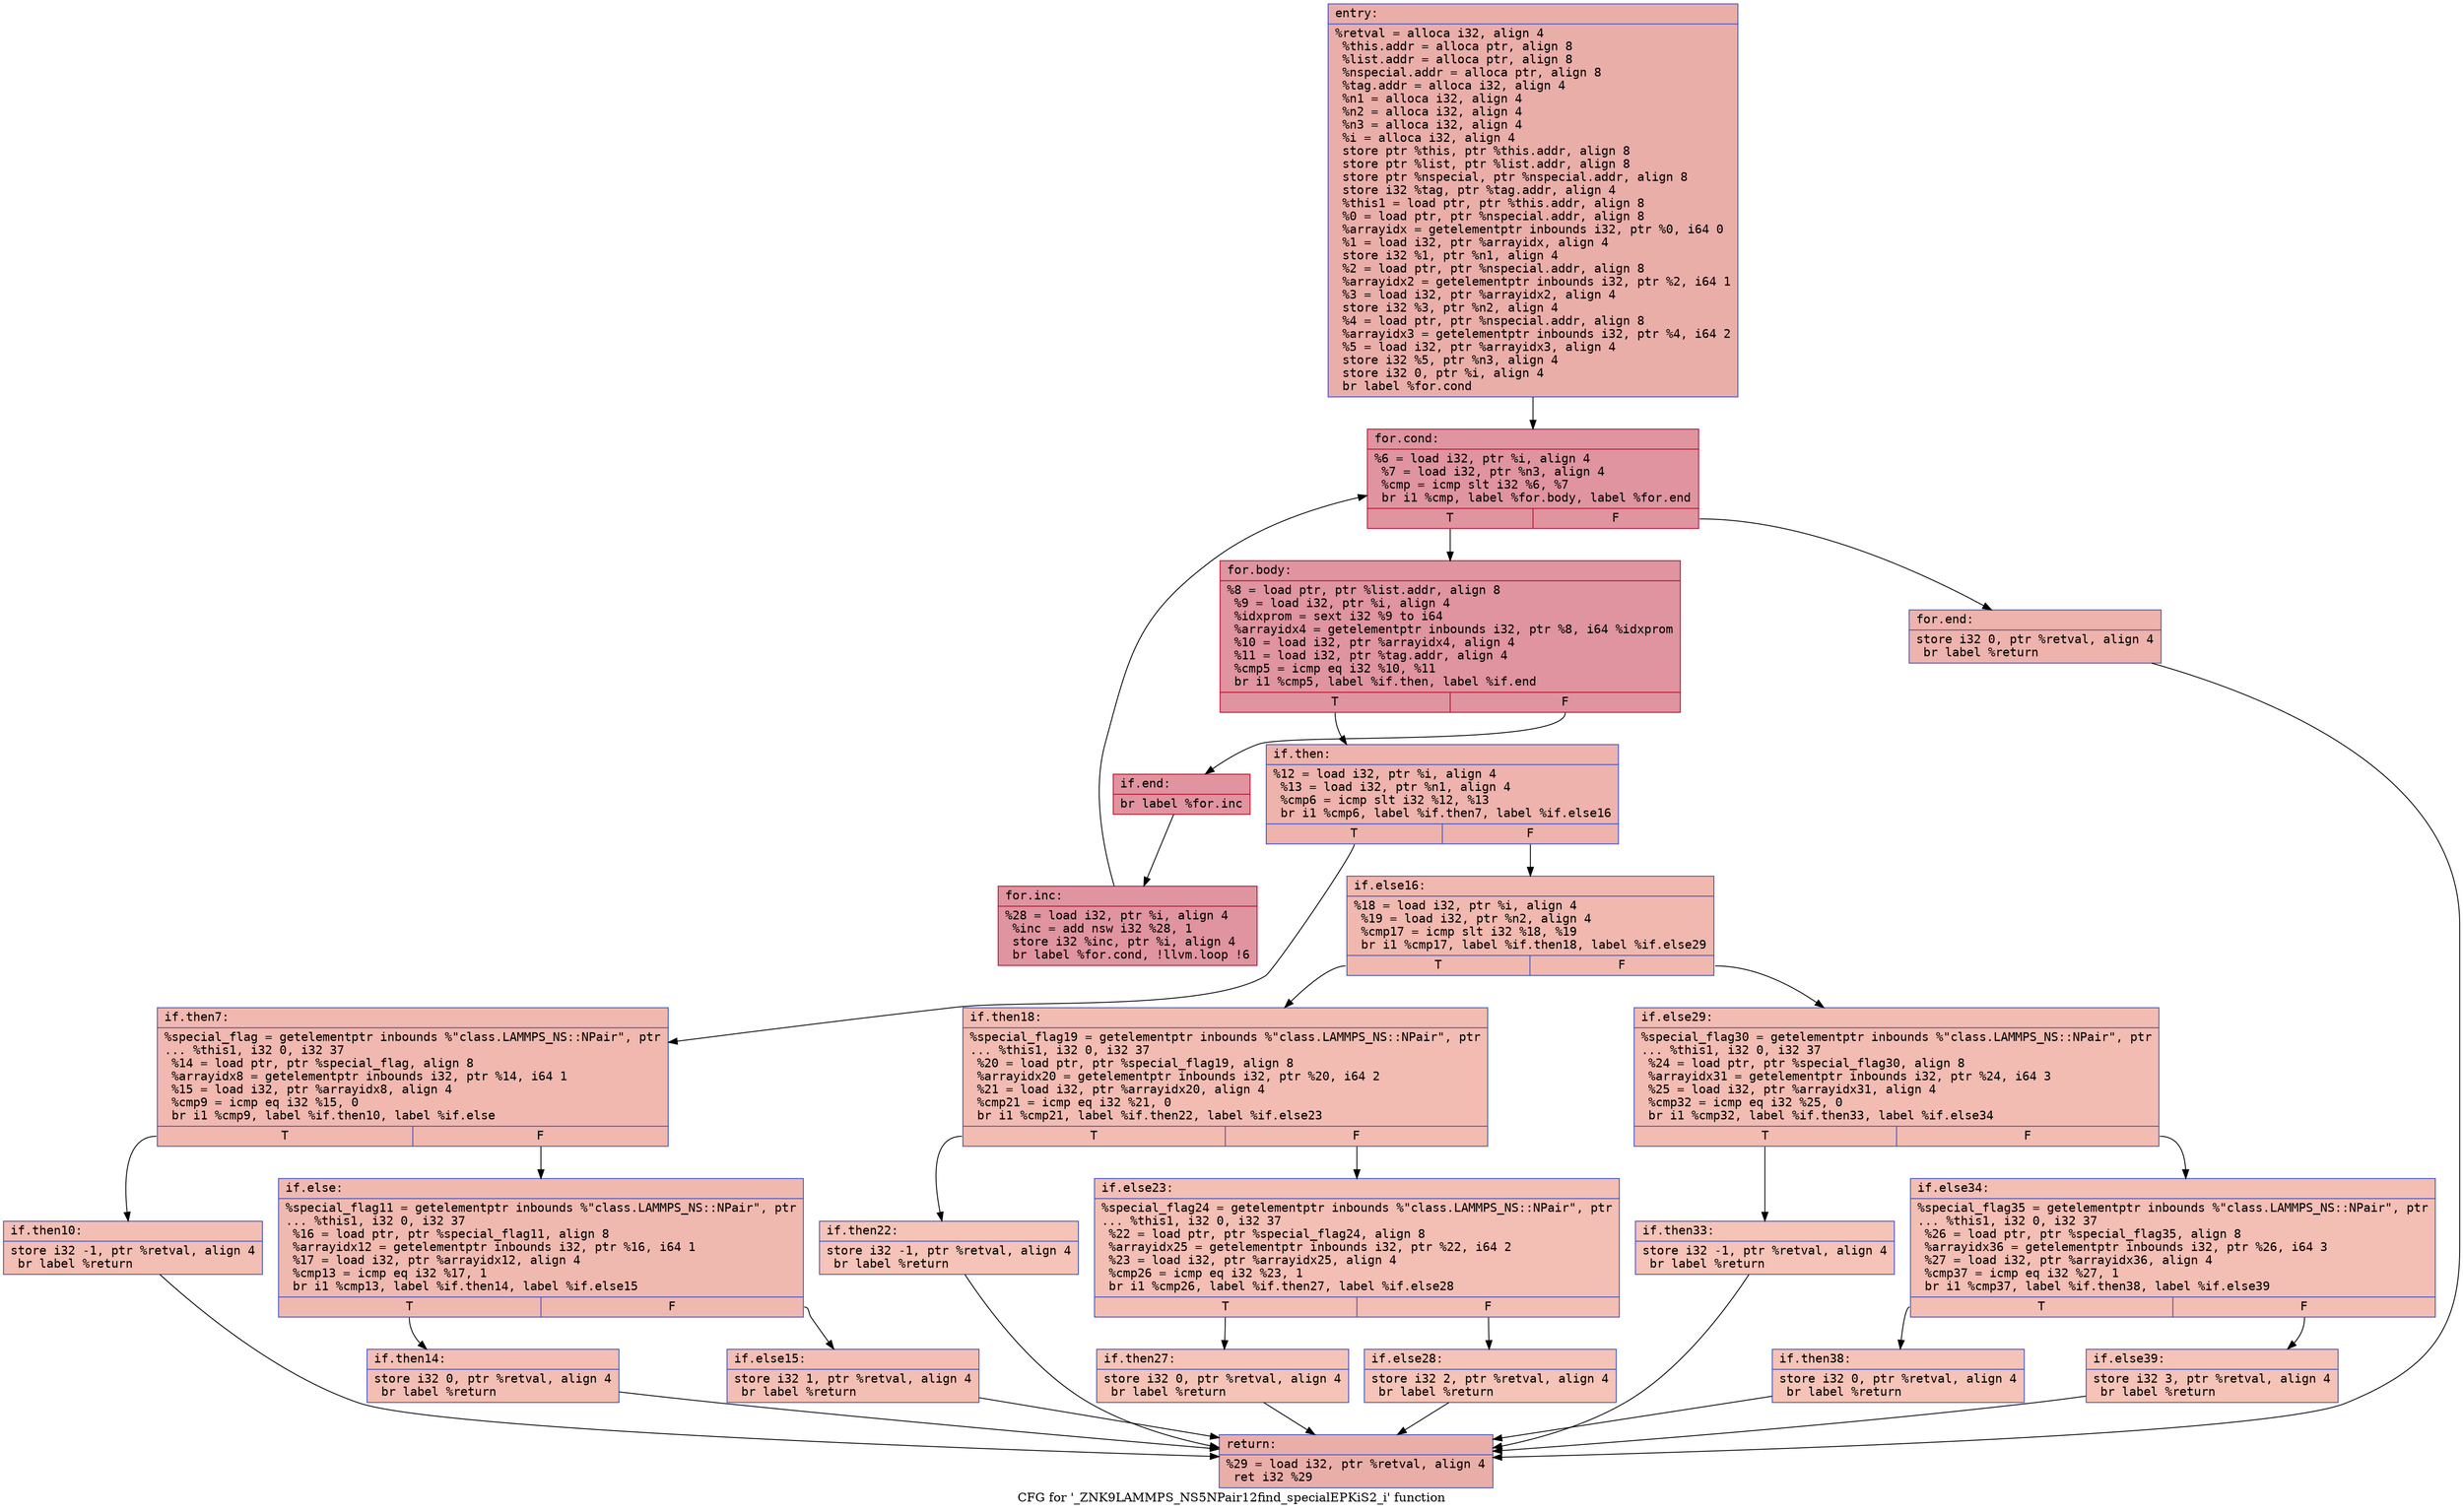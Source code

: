digraph "CFG for '_ZNK9LAMMPS_NS5NPair12find_specialEPKiS2_i' function" {
	label="CFG for '_ZNK9LAMMPS_NS5NPair12find_specialEPKiS2_i' function";

	Node0x563200cf1610 [shape=record,color="#3d50c3ff", style=filled, fillcolor="#d0473d70" fontname="Courier",label="{entry:\l|  %retval = alloca i32, align 4\l  %this.addr = alloca ptr, align 8\l  %list.addr = alloca ptr, align 8\l  %nspecial.addr = alloca ptr, align 8\l  %tag.addr = alloca i32, align 4\l  %n1 = alloca i32, align 4\l  %n2 = alloca i32, align 4\l  %n3 = alloca i32, align 4\l  %i = alloca i32, align 4\l  store ptr %this, ptr %this.addr, align 8\l  store ptr %list, ptr %list.addr, align 8\l  store ptr %nspecial, ptr %nspecial.addr, align 8\l  store i32 %tag, ptr %tag.addr, align 4\l  %this1 = load ptr, ptr %this.addr, align 8\l  %0 = load ptr, ptr %nspecial.addr, align 8\l  %arrayidx = getelementptr inbounds i32, ptr %0, i64 0\l  %1 = load i32, ptr %arrayidx, align 4\l  store i32 %1, ptr %n1, align 4\l  %2 = load ptr, ptr %nspecial.addr, align 8\l  %arrayidx2 = getelementptr inbounds i32, ptr %2, i64 1\l  %3 = load i32, ptr %arrayidx2, align 4\l  store i32 %3, ptr %n2, align 4\l  %4 = load ptr, ptr %nspecial.addr, align 8\l  %arrayidx3 = getelementptr inbounds i32, ptr %4, i64 2\l  %5 = load i32, ptr %arrayidx3, align 4\l  store i32 %5, ptr %n3, align 4\l  store i32 0, ptr %i, align 4\l  br label %for.cond\l}"];
	Node0x563200cf1610 -> Node0x563200d08740[tooltip="entry -> for.cond\nProbability 100.00%" ];
	Node0x563200d08740 [shape=record,color="#b70d28ff", style=filled, fillcolor="#b70d2870" fontname="Courier",label="{for.cond:\l|  %6 = load i32, ptr %i, align 4\l  %7 = load i32, ptr %n3, align 4\l  %cmp = icmp slt i32 %6, %7\l  br i1 %cmp, label %for.body, label %for.end\l|{<s0>T|<s1>F}}"];
	Node0x563200d08740:s0 -> Node0x563200d089c0[tooltip="for.cond -> for.body\nProbability 96.88%" ];
	Node0x563200d08740:s1 -> Node0x563200d08a40[tooltip="for.cond -> for.end\nProbability 3.12%" ];
	Node0x563200d089c0 [shape=record,color="#b70d28ff", style=filled, fillcolor="#b70d2870" fontname="Courier",label="{for.body:\l|  %8 = load ptr, ptr %list.addr, align 8\l  %9 = load i32, ptr %i, align 4\l  %idxprom = sext i32 %9 to i64\l  %arrayidx4 = getelementptr inbounds i32, ptr %8, i64 %idxprom\l  %10 = load i32, ptr %arrayidx4, align 4\l  %11 = load i32, ptr %tag.addr, align 4\l  %cmp5 = icmp eq i32 %10, %11\l  br i1 %cmp5, label %if.then, label %if.end\l|{<s0>T|<s1>F}}"];
	Node0x563200d089c0:s0 -> Node0x563200d09290[tooltip="for.body -> if.then\nProbability 3.12%" ];
	Node0x563200d089c0:s1 -> Node0x563200d09300[tooltip="for.body -> if.end\nProbability 96.88%" ];
	Node0x563200d09290 [shape=record,color="#3d50c3ff", style=filled, fillcolor="#d6524470" fontname="Courier",label="{if.then:\l|  %12 = load i32, ptr %i, align 4\l  %13 = load i32, ptr %n1, align 4\l  %cmp6 = icmp slt i32 %12, %13\l  br i1 %cmp6, label %if.then7, label %if.else16\l|{<s0>T|<s1>F}}"];
	Node0x563200d09290:s0 -> Node0x563200d095d0[tooltip="if.then -> if.then7\nProbability 50.00%" ];
	Node0x563200d09290:s1 -> Node0x563200d09650[tooltip="if.then -> if.else16\nProbability 50.00%" ];
	Node0x563200d095d0 [shape=record,color="#3d50c3ff", style=filled, fillcolor="#dc5d4a70" fontname="Courier",label="{if.then7:\l|  %special_flag = getelementptr inbounds %\"class.LAMMPS_NS::NPair\", ptr\l... %this1, i32 0, i32 37\l  %14 = load ptr, ptr %special_flag, align 8\l  %arrayidx8 = getelementptr inbounds i32, ptr %14, i64 1\l  %15 = load i32, ptr %arrayidx8, align 4\l  %cmp9 = icmp eq i32 %15, 0\l  br i1 %cmp9, label %if.then10, label %if.else\l|{<s0>T|<s1>F}}"];
	Node0x563200d095d0:s0 -> Node0x563200d09af0[tooltip="if.then7 -> if.then10\nProbability 37.50%" ];
	Node0x563200d095d0:s1 -> Node0x563200d09b70[tooltip="if.then7 -> if.else\nProbability 62.50%" ];
	Node0x563200d09af0 [shape=record,color="#3d50c3ff", style=filled, fillcolor="#e36c5570" fontname="Courier",label="{if.then10:\l|  store i32 -1, ptr %retval, align 4\l  br label %return\l}"];
	Node0x563200d09af0 -> Node0x563200d09d60[tooltip="if.then10 -> return\nProbability 100.00%" ];
	Node0x563200d09b70 [shape=record,color="#3d50c3ff", style=filled, fillcolor="#de614d70" fontname="Courier",label="{if.else:\l|  %special_flag11 = getelementptr inbounds %\"class.LAMMPS_NS::NPair\", ptr\l... %this1, i32 0, i32 37\l  %16 = load ptr, ptr %special_flag11, align 8\l  %arrayidx12 = getelementptr inbounds i32, ptr %16, i64 1\l  %17 = load i32, ptr %arrayidx12, align 4\l  %cmp13 = icmp eq i32 %17, 1\l  br i1 %cmp13, label %if.then14, label %if.else15\l|{<s0>T|<s1>F}}"];
	Node0x563200d09b70:s0 -> Node0x563200d0a1b0[tooltip="if.else -> if.then14\nProbability 50.00%" ];
	Node0x563200d09b70:s1 -> Node0x563200d0a230[tooltip="if.else -> if.else15\nProbability 50.00%" ];
	Node0x563200d0a1b0 [shape=record,color="#3d50c3ff", style=filled, fillcolor="#e36c5570" fontname="Courier",label="{if.then14:\l|  store i32 0, ptr %retval, align 4\l  br label %return\l}"];
	Node0x563200d0a1b0 -> Node0x563200d09d60[tooltip="if.then14 -> return\nProbability 100.00%" ];
	Node0x563200d0a230 [shape=record,color="#3d50c3ff", style=filled, fillcolor="#e36c5570" fontname="Courier",label="{if.else15:\l|  store i32 1, ptr %retval, align 4\l  br label %return\l}"];
	Node0x563200d0a230 -> Node0x563200d09d60[tooltip="if.else15 -> return\nProbability 100.00%" ];
	Node0x563200d09650 [shape=record,color="#3d50c3ff", style=filled, fillcolor="#dc5d4a70" fontname="Courier",label="{if.else16:\l|  %18 = load i32, ptr %i, align 4\l  %19 = load i32, ptr %n2, align 4\l  %cmp17 = icmp slt i32 %18, %19\l  br i1 %cmp17, label %if.then18, label %if.else29\l|{<s0>T|<s1>F}}"];
	Node0x563200d09650:s0 -> Node0x563200d0a730[tooltip="if.else16 -> if.then18\nProbability 50.00%" ];
	Node0x563200d09650:s1 -> Node0x563200d0a7b0[tooltip="if.else16 -> if.else29\nProbability 50.00%" ];
	Node0x563200d0a730 [shape=record,color="#3d50c3ff", style=filled, fillcolor="#e1675170" fontname="Courier",label="{if.then18:\l|  %special_flag19 = getelementptr inbounds %\"class.LAMMPS_NS::NPair\", ptr\l... %this1, i32 0, i32 37\l  %20 = load ptr, ptr %special_flag19, align 8\l  %arrayidx20 = getelementptr inbounds i32, ptr %20, i64 2\l  %21 = load i32, ptr %arrayidx20, align 4\l  %cmp21 = icmp eq i32 %21, 0\l  br i1 %cmp21, label %if.then22, label %if.else23\l|{<s0>T|<s1>F}}"];
	Node0x563200d0a730:s0 -> Node0x563200d0ac50[tooltip="if.then18 -> if.then22\nProbability 37.50%" ];
	Node0x563200d0a730:s1 -> Node0x563200d0acd0[tooltip="if.then18 -> if.else23\nProbability 62.50%" ];
	Node0x563200d0ac50 [shape=record,color="#3d50c3ff", style=filled, fillcolor="#e8765c70" fontname="Courier",label="{if.then22:\l|  store i32 -1, ptr %retval, align 4\l  br label %return\l}"];
	Node0x563200d0ac50 -> Node0x563200d09d60[tooltip="if.then22 -> return\nProbability 100.00%" ];
	Node0x563200d0acd0 [shape=record,color="#3d50c3ff", style=filled, fillcolor="#e36c5570" fontname="Courier",label="{if.else23:\l|  %special_flag24 = getelementptr inbounds %\"class.LAMMPS_NS::NPair\", ptr\l... %this1, i32 0, i32 37\l  %22 = load ptr, ptr %special_flag24, align 8\l  %arrayidx25 = getelementptr inbounds i32, ptr %22, i64 2\l  %23 = load i32, ptr %arrayidx25, align 4\l  %cmp26 = icmp eq i32 %23, 1\l  br i1 %cmp26, label %if.then27, label %if.else28\l|{<s0>T|<s1>F}}"];
	Node0x563200d0acd0:s0 -> Node0x563200d0b8a0[tooltip="if.else23 -> if.then27\nProbability 50.00%" ];
	Node0x563200d0acd0:s1 -> Node0x563200d0b920[tooltip="if.else23 -> if.else28\nProbability 50.00%" ];
	Node0x563200d0b8a0 [shape=record,color="#3d50c3ff", style=filled, fillcolor="#e8765c70" fontname="Courier",label="{if.then27:\l|  store i32 0, ptr %retval, align 4\l  br label %return\l}"];
	Node0x563200d0b8a0 -> Node0x563200d09d60[tooltip="if.then27 -> return\nProbability 100.00%" ];
	Node0x563200d0b920 [shape=record,color="#3d50c3ff", style=filled, fillcolor="#e8765c70" fontname="Courier",label="{if.else28:\l|  store i32 2, ptr %retval, align 4\l  br label %return\l}"];
	Node0x563200d0b920 -> Node0x563200d09d60[tooltip="if.else28 -> return\nProbability 100.00%" ];
	Node0x563200d0a7b0 [shape=record,color="#3d50c3ff", style=filled, fillcolor="#e1675170" fontname="Courier",label="{if.else29:\l|  %special_flag30 = getelementptr inbounds %\"class.LAMMPS_NS::NPair\", ptr\l... %this1, i32 0, i32 37\l  %24 = load ptr, ptr %special_flag30, align 8\l  %arrayidx31 = getelementptr inbounds i32, ptr %24, i64 3\l  %25 = load i32, ptr %arrayidx31, align 4\l  %cmp32 = icmp eq i32 %25, 0\l  br i1 %cmp32, label %if.then33, label %if.else34\l|{<s0>T|<s1>F}}"];
	Node0x563200d0a7b0:s0 -> Node0x563200d0c010[tooltip="if.else29 -> if.then33\nProbability 37.50%" ];
	Node0x563200d0a7b0:s1 -> Node0x563200d0c090[tooltip="if.else29 -> if.else34\nProbability 62.50%" ];
	Node0x563200d0c010 [shape=record,color="#3d50c3ff", style=filled, fillcolor="#e8765c70" fontname="Courier",label="{if.then33:\l|  store i32 -1, ptr %retval, align 4\l  br label %return\l}"];
	Node0x563200d0c010 -> Node0x563200d09d60[tooltip="if.then33 -> return\nProbability 100.00%" ];
	Node0x563200d0c090 [shape=record,color="#3d50c3ff", style=filled, fillcolor="#e36c5570" fontname="Courier",label="{if.else34:\l|  %special_flag35 = getelementptr inbounds %\"class.LAMMPS_NS::NPair\", ptr\l... %this1, i32 0, i32 37\l  %26 = load ptr, ptr %special_flag35, align 8\l  %arrayidx36 = getelementptr inbounds i32, ptr %26, i64 3\l  %27 = load i32, ptr %arrayidx36, align 4\l  %cmp37 = icmp eq i32 %27, 1\l  br i1 %cmp37, label %if.then38, label %if.else39\l|{<s0>T|<s1>F}}"];
	Node0x563200d0c090:s0 -> Node0x563200d0c640[tooltip="if.else34 -> if.then38\nProbability 50.00%" ];
	Node0x563200d0c090:s1 -> Node0x563200d0c6c0[tooltip="if.else34 -> if.else39\nProbability 50.00%" ];
	Node0x563200d0c640 [shape=record,color="#3d50c3ff", style=filled, fillcolor="#e8765c70" fontname="Courier",label="{if.then38:\l|  store i32 0, ptr %retval, align 4\l  br label %return\l}"];
	Node0x563200d0c640 -> Node0x563200d09d60[tooltip="if.then38 -> return\nProbability 100.00%" ];
	Node0x563200d0c6c0 [shape=record,color="#3d50c3ff", style=filled, fillcolor="#e8765c70" fontname="Courier",label="{if.else39:\l|  store i32 3, ptr %retval, align 4\l  br label %return\l}"];
	Node0x563200d0c6c0 -> Node0x563200d09d60[tooltip="if.else39 -> return\nProbability 100.00%" ];
	Node0x563200d09300 [shape=record,color="#b70d28ff", style=filled, fillcolor="#b70d2870" fontname="Courier",label="{if.end:\l|  br label %for.inc\l}"];
	Node0x563200d09300 -> Node0x563200d0ca10[tooltip="if.end -> for.inc\nProbability 100.00%" ];
	Node0x563200d0ca10 [shape=record,color="#b70d28ff", style=filled, fillcolor="#b70d2870" fontname="Courier",label="{for.inc:\l|  %28 = load i32, ptr %i, align 4\l  %inc = add nsw i32 %28, 1\l  store i32 %inc, ptr %i, align 4\l  br label %for.cond, !llvm.loop !6\l}"];
	Node0x563200d0ca10 -> Node0x563200d08740[tooltip="for.inc -> for.cond\nProbability 100.00%" ];
	Node0x563200d08a40 [shape=record,color="#3d50c3ff", style=filled, fillcolor="#d6524470" fontname="Courier",label="{for.end:\l|  store i32 0, ptr %retval, align 4\l  br label %return\l}"];
	Node0x563200d08a40 -> Node0x563200d09d60[tooltip="for.end -> return\nProbability 100.00%" ];
	Node0x563200d09d60 [shape=record,color="#3d50c3ff", style=filled, fillcolor="#d0473d70" fontname="Courier",label="{return:\l|  %29 = load i32, ptr %retval, align 4\l  ret i32 %29\l}"];
}
